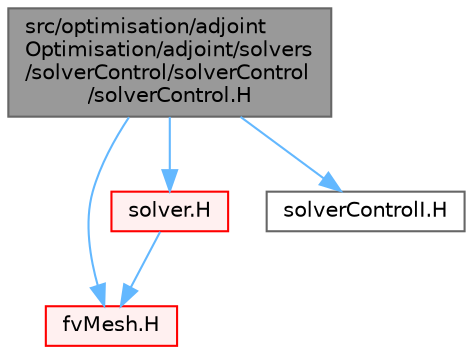 digraph "src/optimisation/adjointOptimisation/adjoint/solvers/solverControl/solverControl/solverControl.H"
{
 // LATEX_PDF_SIZE
  bgcolor="transparent";
  edge [fontname=Helvetica,fontsize=10,labelfontname=Helvetica,labelfontsize=10];
  node [fontname=Helvetica,fontsize=10,shape=box,height=0.2,width=0.4];
  Node1 [id="Node000001",label="src/optimisation/adjoint\lOptimisation/adjoint/solvers\l/solverControl/solverControl\l/solverControl.H",height=0.2,width=0.4,color="gray40", fillcolor="grey60", style="filled", fontcolor="black",tooltip=" "];
  Node1 -> Node2 [id="edge1_Node000001_Node000002",color="steelblue1",style="solid",tooltip=" "];
  Node2 [id="Node000002",label="fvMesh.H",height=0.2,width=0.4,color="red", fillcolor="#FFF0F0", style="filled",URL="$fvMesh_8H.html",tooltip=" "];
  Node1 -> Node341 [id="edge2_Node000001_Node000341",color="steelblue1",style="solid",tooltip=" "];
  Node341 [id="Node000341",label="solver.H",height=0.2,width=0.4,color="red", fillcolor="#FFF0F0", style="filled",URL="$solver_8H.html",tooltip=" "];
  Node341 -> Node2 [id="edge3_Node000341_Node000002",color="steelblue1",style="solid",tooltip=" "];
  Node1 -> Node397 [id="edge4_Node000001_Node000397",color="steelblue1",style="solid",tooltip=" "];
  Node397 [id="Node000397",label="solverControlI.H",height=0.2,width=0.4,color="grey40", fillcolor="white", style="filled",URL="$solverControlI_8H.html",tooltip=" "];
}
